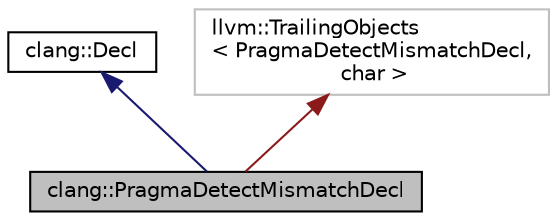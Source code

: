digraph "clang::PragmaDetectMismatchDecl"
{
 // LATEX_PDF_SIZE
  bgcolor="transparent";
  edge [fontname="Helvetica",fontsize="10",labelfontname="Helvetica",labelfontsize="10"];
  node [fontname="Helvetica",fontsize="10",shape=record];
  Node1 [label="clang::PragmaDetectMismatchDecl",height=0.2,width=0.4,color="black", fillcolor="grey75", style="filled", fontcolor="black",tooltip="Represents a #pragma detect_mismatch line."];
  Node2 -> Node1 [dir="back",color="midnightblue",fontsize="10",style="solid",fontname="Helvetica"];
  Node2 [label="clang::Decl",height=0.2,width=0.4,color="black",URL="$classclang_1_1Decl.html",tooltip="Decl - This represents one declaration (or definition), e.g."];
  Node3 -> Node1 [dir="back",color="firebrick4",fontsize="10",style="solid",fontname="Helvetica"];
  Node3 [label="llvm::TrailingObjects\l\< PragmaDetectMismatchDecl,\l char \>",height=0.2,width=0.4,color="grey75",tooltip=" "];
}
